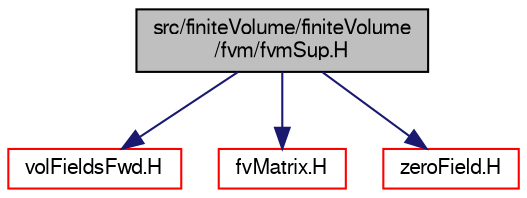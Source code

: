 digraph "src/finiteVolume/finiteVolume/fvm/fvmSup.H"
{
  bgcolor="transparent";
  edge [fontname="FreeSans",fontsize="10",labelfontname="FreeSans",labelfontsize="10"];
  node [fontname="FreeSans",fontsize="10",shape=record];
  Node0 [label="src/finiteVolume/finiteVolume\l/fvm/fvmSup.H",height=0.2,width=0.4,color="black", fillcolor="grey75", style="filled", fontcolor="black"];
  Node0 -> Node1 [color="midnightblue",fontsize="10",style="solid",fontname="FreeSans"];
  Node1 [label="volFieldsFwd.H",height=0.2,width=0.4,color="red",URL="$a02753.html"];
  Node0 -> Node59 [color="midnightblue",fontsize="10",style="solid",fontname="FreeSans"];
  Node59 [label="fvMatrix.H",height=0.2,width=0.4,color="red",URL="$a03281.html"];
  Node0 -> Node313 [color="midnightblue",fontsize="10",style="solid",fontname="FreeSans"];
  Node313 [label="zeroField.H",height=0.2,width=0.4,color="red",URL="$a09797.html"];
}
